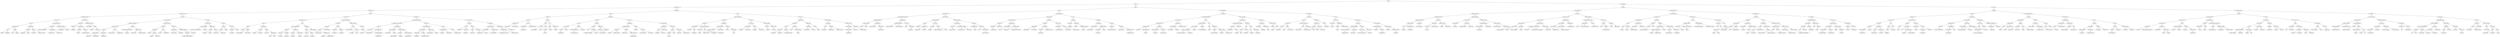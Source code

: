 digraph AVLTree {
"maser" -> "funny";
"funny" -> "concentration";
"concentration" -> "binary fission";
"binary fission" -> "alcoholic cirrhosis";
"alcoholic cirrhosis" -> "additional estrogen";
"additional estrogen" -> "Vernonia oil";
"Vernonia oil" -> "Idaho";
"Idaho" -> "Cephalosporin";
"Cephalosporin" -> "Asia";
"Asia" -> "Alaska";
"Asia" -> "Bangladesh";
"Cephalosporin" -> "Finland";
"Finland" -> "Deer";
"Finland" -> "Georgia";
"Idaho" -> "Muscle Tissue";
"Muscle Tissue" -> "Lake Lake";
"Lake Lake" -> "Kyrgyzstan";
"Lake Lake" -> "Malay";
"Muscle Tissue" -> "Peruvian";
"Peruvian" -> "Overburden";
"Peruvian" -> "Potassium Sorbate";
"Vernonia oil" -> "actinomycotic grain";
"actinomycotic grain" -> "abundance";
"abundance" -> "abdominal compression";
"abundance" -> "ace of diamonds";
"ace of diamonds" -> "academic gown";
"ace of diamonds" -> "acoustic music";
"actinomycotic grain" -> "actual electrical energy";
"actual electrical energy" -> "active ingredient";
"actual electrical energy" -> "adapter";
"additional estrogen" -> "african barn owl";
"african barn owl" -> "adolescence";
"adolescence" -> "adenovirus";
"adenovirus" -> "addressing";
"adolescence" -> "aerobic reaction";
"aerobic reaction" -> "adult loon";
"adult loon" -> "advance";
"aerobic reaction" -> "aerosol can";
"aerosol can" -> "aerospace medicine";
"african barn owl" -> "aggregate pheromone";
"aggregate pheromone" -> "african lungfish";
"aggregate pheromone" -> "airlift";
"airlift" -> "air pump";
"airlift" -> "album cover";
"alcoholic cirrhosis" -> "audience";
"audience" -> "aortic aneurysm";
"aortic aneurysm" -> "anaerobic metabolism";
"anaerobic metabolism" -> "american eagle";
"american eagle" -> "almanac";
"almanac" -> "allergic disease";
"allergic disease" -> "alkyd resin";
"allergic disease" -> "allosteric effect";
"almanac" -> "aluminum bike";
"aluminum bike" -> "amelioration";
"american eagle" -> "amine";
"amine" -> "american tourist";
"amine" -> "amphibian lung";
"anaerobic metabolism" -> "anemone";
"anemone" -> "ancient egyptian astronomer";
"ancient egyptian astronomer" -> "anatomist";
"anemone" -> "antiemetic drug";
"antiemetic drug" -> "anterior wall";
"antiemetic drug" -> "antimony tetroxide";
"aortic aneurysm" -> "artificial substance";
"artificial substance" -> "arid area";
"arid area" -> "apostrophe";
"apostrophe" -> "aphasic";
"apostrophe" -> "approach";
"approach" -> "apparel";
"approach" -> "aquatic frog";
"arid area" -> "artery";
"artery" -> "arm size";
"artery" -> "artificial dam";
"artificial substance" -> "asthmatic";
"asthmatic" -> "asiatic jerboas";
"asiatic jerboas" -> "asexual worker";
"asiatic jerboas" -> "asparagine";
"asthmatic" -> "atmospheric pressure";
"atmospheric pressure" -> "astrophysic";
"astrophysic" -> "atlantic bottlenose dolphin";
"atmospheric pressure" -> "attraction";
"audience" -> "barbell";
"barbell" -> "bacterial carie";
"bacterial carie" -> "axonal cytoplasm";
"axonal cytoplasm" -> "average autumn temperature";
"axonal cytoplasm" -> "baby boy";
"bacterial carie" -> "balance meal";
"balance meal" -> "bagging";
"bagging" -> "bad check";
"bagging" -> "bait fish";
"balance meal" -> "banteng";
"banteng" -> "bank account";
"banteng" -> "banyan tree";
"barbell" -> "basilica";
"basilica" -> "bark owl";
"bark owl" -> "barberry";
"bark owl" -> "barrage";
"basilica" -> "big name";
"big name" -> "bask shark";
"bask shark" -> "beer bottle";
"big name" -> "bigotry";
"binary fission" -> "cattail";
"cattail" -> "canine tooth";
"canine tooth" -> "blue great heron";
"blue great heron" -> "birder";
"birder" -> "binge";
"binge" -> "bind site";
"binge" -> "biomass";
"biomass" -> "biological fitness";
"biomass" -> "biotic variation";
"birder" -> "black mustard";
"black mustard" -> "bison calf";
"bison calf" -> "bisexual";
"bison calf" -> "black locust";
"black mustard" -> "blenny";
"blenny" -> "black skirt";
"blenny" -> "blood relation";
"blood relation" -> "blind";
"blood relation" -> "blouse";
"blue great heron" -> "burr";
"burr" -> "breast augmentation";
"breast augmentation" -> "bonehead";
"bonehead" -> "bone mass";
"bone mass" -> "body odor";
"bonehead" -> "bookmaker";
"bookmaker" -> "bottlenose";
"breast augmentation" -> "brotherhood";
"brotherhood" -> "briarwood";
"briarwood" -> "broadbill";
"brotherhood" -> "brown lemming";
"brown lemming" -> "browser";
"burr" -> "calcification";
"calcification" -> "cabinet";
"cabinet" -> "bursting";
"bursting" -> "c.lactic acid";
"cabinet" -> "cadence";
"cadence" -> "cadmium";
"calcification" -> "calcium deposit";
"calcium deposit" -> "calcium channel";
"calcium deposit" -> "canadian goose";
"canadian goose" -> "camphor";
"canadian goose" -> "canadian resident";
"canine tooth" -> "carnivorous arthropod";
"carnivorous arthropod" -> "car dealer";
"car dealer" -> "capsicum";
"capsicum" -> "capacity";
"capsicum" -> "captive breeding";
"car dealer" -> "carcinoid";
"carcinoid" -> "carbon atom";
"carbon atom" -> "car salesman";
"carcinoid" -> "cardiology";
"cardiology" -> "cargo plane";
"carnivorous arthropod" -> "catabolic reaction";
"catabolic reaction" -> "carpal";
"carpal" -> "carnivorous sponge";
"carpal" -> "cast resin";
"cast resin" -> "case study";
"cast resin" -> "caster";
"catabolic reaction" -> "catenary";
"catenary" -> "cataclysm";
"cattail" -> "coastal city";
"coastal city" -> "chemical pneumonitis";
"chemical pneumonitis" -> "cerebrovascular reactivity";
"cerebrovascular reactivity" -> "cavalry";
"cavalry" -> "caustic soda";
"caustic soda" -> "cattle dog";
"cavalry" -> "cell transformation";
"cell transformation" -> "celestial motion";
"cell transformation" -> "cerebral angiography";
"cerebral angiography" -> "cephalopod eye";
"cerebrovascular reactivity" -> "charge particle";
"charge particle" -> "chain coffee shop";
"chain coffee shop" -> "cervical mucus";
"chain coffee shop" -> "charade";
"charge particle" -> "chemical engineer";
"chemical engineer" -> "checkmate";
"checkmate" -> "charter member";
"checkmate" -> "cheering";
"chemical engineer" -> "chemical metallurgy";
"chemical metallurgy" -> "chemical industry";
"chemical pneumonitis" -> "clavichord";
"clavichord" -> "chronic inflammation";
"chronic inflammation" -> "chinese cabbage";
"chinese cabbage" -> "chicken broth";
"chicken broth" -> "chesterfield";
"chinese cabbage" -> "chlorine";
"chlorine" -> "cholesterol reduction";
"chronic inflammation" -> "cinnamon basil";
"cinnamon basil" -> "cigarette smoke";
"cinnamon basil" -> "clarinet";
"clavichord" -> "closet";
"closet" -> "clinical pathologist";
"clinical pathologist" -> "climacteric";
"clinical pathologist" -> "closed system";
"closet" -> "clutter";
"clutter" -> "coagulation factor";
"coastal city" -> "commercial bank";
"commercial bank" -> "coherence";
"coherence" -> "coconut";
"coconut" -> "cobalt blue";
"coconut" -> "coconut fiber";
"coconut fiber" -> "coelenterate";
"coherence" -> "colonial";
"colonial" -> "cola nut";
"cola nut" -> "collect duct";
"colonial" -> "comeliness";
"comeliness" -> "colorado pinyon";
"comeliness" -> "comfort";
"commercial bank" -> "competitor";
"competitor" -> "common dandelion";
"common dandelion" -> "commissionaire";
"common dandelion" -> "common dormouse";
"common dormouse" -> "common goldfish";
"competitor" -> "completeness";
"completeness" -> "complete protein";
"complete protein" -> "complete blood count test";
"complete protein" -> "complete solution";
"completeness" -> "complex trait";
"concentration" -> "due process";
"due process" -> "crimp";
"crimp" -> "copepod";
"copepod" -> "constant";
"constant" -> "conjoined twin";
"conjoined twin" -> "conic section";
"conjoined twin" -> "conscious choice";
"constant" -> "convener";
"convener" -> "consulting firm";
"consulting firm" -> "contest winner";
"convener" -> "conventional myosin";
"copepod" -> "court case";
"court case" -> "costia";
"costia" -> "corn stalk";
"corn stalk" -> "costal cartilage";
"costia" -> "court";
"court" -> "cough";
"court case" -> "cre";
"cre" -> "cradle";
"cradle" -> "crackling";
"crackling" -> "cowpea";
"cradle" -> "cranium";
"cre" -> "credit account";
"credit account" -> "credulity";
"crimp" -> "diaphragm";
"diaphragm" -> "damper";
"damper" -> "cuscus";
"cuscus" -> "cuban turtle";
"cuban turtle" -> "crimper";
"crimper" -> "crystallisation";
"cuban turtle" -> "cubic ice";
"cuscus" -> "damask";
"damask" -> "cytoskeletal alteration";
"cytoskeletal alteration" -> "cytotoxic reaction";
"damask" -> "damnation";
"damper" -> "deformity";
"deformity" -> "daybook";
"daybook" -> "dawn";
"daybook" -> "death knight";
"deformity" -> "demagogue";
"demagogue" -> "deliverance";
"deliverance" -> "dehydration synthesis";
"demagogue" -> "derailment";
"derailment" -> "density";
"derailment" -> "dermal exposure";
"diaphragm" -> "dissonance";
"dissonance" -> "digitalization";
"digitalization" -> "diffraction grating";
"diffraction grating" -> "difference";
"difference" -> "dictator";
"difference" -> "different cytokine";
"diffraction grating" -> "digester";
"digester" -> "diffusion test";
"digester" -> "digestive bacterium";
"digestive bacterium" -> "digestive gland";
"digitalization" -> "dinghy";
"dinghy" -> "dilettante";
"dinghy" -> "dire wolf";
"dire wolf" -> "dinosaur skeleton";
"dire wolf" -> "dirty money";
"dissonance" -> "dominant plant";
"dominant plant" -> "dog aggression";
"dog aggression" -> "ditty";
"ditty" -> "distributer";
"ditty" -> "dive bird";
"dog aggression" -> "domestic goose";
"dominant plant" -> "drawstring";
"drawstring" -> "drain fly";
"drain fly" -> "doomsday";
"doomsday" -> "donee";
"drain fly" -> "drake";
"drawstring" -> "drug abuse";
"drug abuse" -> "dress code";
"drug abuse" -> "duckweed frond";
"due process" -> "falcon";
"falcon" -> "exact requirement";
"exact requirement" -> "endoderm";
"endoderm" -> "edentate";
"edentate" -> "early mammal";
"early mammal" -> "dyed color";
"early mammal" -> "easel";
"easel" -> "earthenware";
"edentate" -> "electrophoretic difference";
"electrophoretic difference" -> "ejector seat";
"ejector seat" -> "effect";
"ejector seat" -> "electronic ballast";
"electrophoretic difference" -> "emf";
"emf" -> "embroiderer";
"emf" -> "enamel layer";
"endoderm" -> "equilibration";
"equilibration" -> "entoniscid isopod";
"entoniscid isopod" -> "engineer contractor";
"entoniscid isopod" -> "epiphyseal plate";
"equilibration" -> "eutherian";
"eutherian" -> "ethicist";
"eutherian" -> "exact diagnosis";
"exact diagnosis" -> "even";
"exact requirement" -> "extinction";
"extinction" -> "excrete urea";
"excrete urea" -> "excessive heat";
"excessive heat" -> "excellency";
"excessive heat" -> "exclusive club";
"excrete urea" -> "express";
"express" -> "exobiology";
"express" -> "extant reptile";
"extinction" -> "fact sheet office";
"fact sheet office" -> "extrovert";
"extrovert" -> "extrusion";
"fact sheet office" -> "factory worker";
"factory worker" -> "fair trade";
"falcon" -> "flat worm";
"flat worm" -> "field sparrow";
"field sparrow" -> "female tick";
"female tick" -> "feeler";
"feeler" -> "fatty tissue";
"fatty tissue" -> "fat sand rat";
"fatty tissue" -> "featherbed";
"feeler" -> "female cat";
"female cat" -> "female mandarin duck";
"female tick" -> "fever virus";
"fever virus" -> "fervor";
"fever virus" -> "field measurement";
"field measurement" -> "fiddler";
"field sparrow" -> "finger paint";
"finger paint" -> "fight ability";
"fight ability" -> "field technician";
"fight ability" -> "file clerk";
"finger paint" -> "firing";
"firing" -> "fishing";
"flat worm" -> "follow example";
"follow example" -> "flood water";
"flood water" -> "float";
"float" -> "flea market";
"flood water" -> "fluoxetine";
"fluoxetine" -> "fluffy little dog";
"fluoxetine" -> "follicular estradiol";
"follow example" -> "foxglove flower";
"foxglove flower" -> "foreknowledge";
"foreknowledge" -> "foreign minister";
"foreign minister" -> "food additive";
"foreknowledge" -> "forest owl";
"foxglove flower" -> "fringed bat";
"fringed bat" -> "freckle formation";
"funny" -> "infusion";
"infusion" -> "hassle";
"hassle" -> "glide mammal";
"glide mammal" -> "gastrointestinal hormone";
"gastrointestinal hormone" -> "gallbladder disease";
"gallbladder disease" -> "further evidence";
"further evidence" -> "fur seal";
"further evidence" -> "gaiter";
"gallbladder disease" -> "galvanized nail";
"galvanized nail" -> "galvanized metal";
"galvanized nail" -> "gastric bypass";
"gastric bypass" -> "garden spider";
"gastrointestinal hormone" -> "geological map";
"geological map" -> "generalized epilepsy";
"generalized epilepsy" -> "gastropod mollusk";
"generalized epilepsy" -> "generate electricity";
"geological map" -> "german car";
"german car" -> "germ";
"german car" -> "glacial period";
"glacial period" -> "giant panda";
"glide mammal" -> "green gentian";
"green gentian" -> "good food choice";
"good food choice" -> "going";
"going" -> "glycogen";
"going" -> "golden yarrow";
"golden yarrow" -> "golden plover";
"golden yarrow" -> "good book";
"good food choice" -> "governance";
"governance" -> "good team";
"good team" -> "goodbye";
"governance" -> "grating";
"grating" -> "gradient centrifugation";
"grating" -> "greed";
"green gentian" -> "growth potential";
"growth potential" -> "ground turkey";
"ground turkey" -> "green tea";
"green tea" -> "green sea urchin";
"ground turkey" -> "growth hormone deficiency";
"growth hormone deficiency" -> "grow papaya tree";
"growth hormone deficiency" -> "growth plate";
"growth potential" -> "hairpiece";
"hairpiece" -> "hair pigmentation";
"hair pigmentation" -> "gunnel";
"hairpiece" -> "hard liquor";
"hard liquor" -> "hank";
"hard liquor" -> "harsh surfactant";
"harsh surfactant" -> "hard outer shell";
"hassle" -> "human pilot trial";
"human pilot trial" -> "herpes zoster";
"herpes zoster" -> "heart arrhythmia";
"heart arrhythmia" -> "healthy fat";
"healthy fat" -> "headphone";
"headphone" -> "hazardous gas";
"healthy fat" -> "healthy snack";
"heart arrhythmia" -> "helpless kitten";
"helpless kitten" -> "heat dissipation";
"heat dissipation" -> "heat ray";
"helpless kitten" -> "herbivore animal";
"herbivore animal" -> "hemopoiesis";
"herbivore animal" -> "heritable genetic variation";
"herpes zoster" -> "hope chest";
"hope chest" -> "hollyhock";
"hollyhock" -> "highlighting";
"highlighting" -> "high elevation";
"highlighting" -> "hiss cockroach";
"hollyhock" -> "homeostasis";
"homeostasis" -> "holocaust";
"holocaust" -> "home guard";
"homeostasis" -> "homologous structure";
"hope chest" -> "house party";
"house party" -> "hospital doctor";
"hospital doctor" -> "hormonal exposure";
"house party" -> "human";
"human" -> "huge landslide";
"human" -> "human estrogen";
"human pilot trial" -> "ileum";
"ileum" -> "hybrid tea";
"hybrid tea" -> "humectant";
"humectant" -> "hundredth";
"hybrid tea" -> "hypotonicity";
"hypotonicity" -> "hyponym";
"hypotonicity" -> "idiopathic polymyositis";
"idiopathic polymyositis" -> "ice pellet";
"ileum" -> "indexing";
"indexing" -> "impertinence";
"impertinence" -> "immature insect";
"immature insect" -> "immediate food";
"impertinence" -> "indefinite integral";
"indefinite integral" -> "impoundment";
"impoundment" -> "incitement";
"indefinite integral" -> "indent";
"indexing" -> "inequity";
"inequity" -> "indian food";
"indian food" -> "individual microtubule";
"inequity" -> "infinitive";
"infinitive" -> "infant botulism";
"infinitive" -> "information system";
"information system" -> "inflammatory cell";
"infusion" -> "learn disability";
"learn disability" -> "javan rhino";
"javan rhino" -> "intracellular digestion";
"intracellular digestion" -> "intermediate";
"intermediate" -> "innominate bone";
"innominate bone" -> "inguinal hernia";
"inguinal hernia" -> "ingestion";
"inguinal hernia" -> "inhibitory molecule";
"inhibitory molecule" -> "initiator";
"innominate bone" -> "installment";
"installment" -> "inorganic material";
"inorganic material" -> "inspection";
"installment" -> "intercourse";
"intercourse" -> "insurance claim";
"intermediate" -> "intestinal gas";
"intestinal gas" -> "internal receptor";
"internal receptor" -> "intermediation";
"internal receptor" -> "interrupt";
"intestinal gas" -> "intimate interaction";
"intracellular digestion" -> "ironist";
"ironist" -> "investment advisor";
"investment advisor" -> "invasive specie";
"invasive specie" -> "intrinsic semiconductor";
"intrinsic semiconductor" -> "intravenous anesthetic";
"intrinsic semiconductor" -> "introjection";
"invasive specie" -> "invention";
"investment advisor" -> "ionisation";
"ionisation" -> "involuntary smoking";
"ironist" -> "isle";
"isle" -> "irony";
"irony" -> "island";
"isle" -> "jackhammer";
"jackhammer" -> "jacaranda";
"jacaranda" -> "italian researcher";
"jackhammer" -> "japanese secretin";
"japanese secretin" -> "jamboree";
"japanese secretin" -> "japanese woman";
"javan rhino" -> "lacto vegetarian";
"lacto vegetarian" -> "juvenile osprey";
"juvenile osprey" -> "junior exploration company";
"junior exploration company" -> "joint pain";
"joint pain" -> "jellyfish bloom";
"joint pain" -> "journey";
"junior exploration company" -> "jurisprudence";
"juvenile osprey" -> "kibbutznik";
"kibbutznik" -> "ken";
"ken" -> "keloid";
"keloid" -> "kaolinite";
"keloid" -> "kelp";
"ken" -> "key factor";
"kibbutznik" -> "kraft";
"kraft" -> "kilt";
"kilt" -> "kilocalorie";
"kilt" -> "kniphofia";
"kraft" -> "labyrinthodont";
"labyrinthodont" -> "kudzu plant";
"lacto vegetarian" -> "large wave";
"large wave" -> "lantern slide";
"lantern slide" -> "lamentation";
"lamentation" -> "landholder";
"lantern slide" -> "large paper mill";
"large paper mill" -> "lapse";
"large wave" -> "larval mosquito";
"larval mosquito" -> "larkspur";
"larval mosquito" -> "lathe";
"lathe" -> "league";
"learn disability" -> "long drought";
"long drought" -> "limestone";
"limestone" -> "leucine";
"leucine" -> "leg oedema";
"leg oedema" -> "leek root";
"leek root" -> "leftover food";
"leg oedema" -> "lender";
"lender" -> "lemur";
"lender" -> "lesser omentum";
"leucine" -> "life table construction";
"life table construction" -> "level";
"level" -> "leukaemia cutis";
"level" -> "liability insurance";
"life table construction" -> "light beam";
"light beam" -> "liger";
"light beam" -> "liking";
"limestone" -> "living trust";
"living trust" -> "literary study";
"literary study" -> "liquid fat";
"liquid fat" -> "liquid soap";
"literary study" -> "liver cancer";
"living trust" -> "loafer";
"loafer" -> "local sheriff";
"long drought" -> "macho";
"macho" -> "lunch break";
"lunch break" -> "lower eyelid";
"lower eyelid" -> "lunation";
"lunch break" -> "lyophilisation";
"lyophilisation" -> "lung fish";
"lung fish" -> "luster";
"lyophilisation" -> "lysosomal enzyme";
"macho" -> "many aspect";
"many aspect" -> "major issue";
"major issue" -> "magnificent garden";
"magnificent garden" -> "magnesium compound";
"magnesium compound" -> "magazine article";
"magnificent garden" -> "magnolia tree";
"magnolia tree" -> "main clause";
"major issue" -> "mandola";
"mandola" -> "male tortoise";
"male tortoise" -> "major natural disaster";
"male tortoise" -> "manakin";
"mandola" -> "manure worm";
"many aspect" -> "marine iguana";
"marine iguana" -> "many predatory bird";
"many predatory bird" -> "many firm";
"many predatory bird" -> "map maker";
"map maker" -> "map projection";
"marine iguana" -> "marital property";
"marital property" -> "mariposa";
"marital property" -> "marriage ceremony";
"marriage ceremony" -> "martyring";
"maser" -> "remuneration";
"remuneration" -> "oft drink";
"oft drink" -> "mountain biking";
"mountain biking" -> "mineralogical factor";
"mineralogical factor" -> "mental impairment";
"mental impairment" -> "medical receptionist";
"medical receptionist" -> "measles vaccine";
"measles vaccine" -> "meal";
"meal" -> "mealybug";
"measles vaccine" -> "mechanical energy";
"mechanical energy" -> "medical care";
"medical receptionist" -> "meningocele";
"meningocele" -> "memory disorder";
"mental impairment" -> "millennium";
"millennium" -> "middle west";
"middle west" -> "metro area";
"metro area" -> "mercury";
"middle west" -> "migratory salmon";
"millennium" -> "mineral resource";
"mineral resource" -> "mineral";
"mineral resource" -> "mineral water";
"mineralogical factor" -> "modern technique";
"modern technique" -> "mitral stenosis";
"mitral stenosis" -> "mite predator";
"mite predator" -> "mite spider";
"mitral stenosis" -> "mobile home";
"mobile home" -> "miyoshi dystrophy";
"mobile home" -> "modern ape";
"modern technique" -> "monosaturated oil";
"monosaturated oil" -> "molecular phylogeny";
"molecular phylogeny" -> "mold contamination";
"mold contamination" -> "mold growth";
"molecular phylogeny" -> "money changer";
"monosaturated oil" -> "motion sickness";
"motion sickness" -> "most major market";
"motion sickness" -> "mountain beaver";
"mountain biking" -> "nitric acid";
"nitric acid" -> "nemertean worm";
"nemertean worm" -> "mystery writer";
"mystery writer" -> "multiple organ";
"multiple organ" -> "movie ticket";
"movie ticket" -> "movement protein";
"movie ticket" -> "mullet";
"multiple organ" -> "muscle fibre";
"muscle fibre" -> "muscle contraction";
"muscle fibre" -> "mussel";
"mystery writer" -> "natural mortality";
"natural mortality" -> "national park service biologist";
"national park service biologist" -> "narrow jaw";
"national park service biologist" -> "national park service employee";
"natural mortality" -> "natural vitamin";
"natural vitamin" -> "natural sleep";
"natural vitamin" -> "neighbourhood";
"nemertean worm" -> "newborn squirrel";
"newborn squirrel" -> "new technique";
"new technique" -> "new criticism";
"new criticism" -> "neovascular glaucoma";
"new technique" -> "newborn offspring";
"newborn squirrel" -> "newspaper ad";
"newspaper ad" -> "nicotine addiction";
"nitric acid" -> "nuclear envelope";
"nuclear envelope" -> "north korean government";
"north korean government" -> "nomenclature";
"nomenclature" -> "node";
"nomenclature" -> "north america member";
"north korean government" -> "notion";
"notion" -> "northern bettong";
"nuclear envelope" -> "ocean liner";
"ocean liner" -> "nurture";
"nurture" -> "nude";
"nurture" -> "obedience";
"obedience" -> "obstetrical delivery";
"ocean liner" -> "odometer";
"odometer" -> "oddity";
"odometer" -> "office product";
"oft drink" -> "plant taxonomist";
"plant taxonomist" -> "petroleum coke";
"petroleum coke" -> "osteostracan";
"osteostracan" -> "ordinary light";
"ordinary light" -> "olefin";
"olefin" -> "oiler";
"oiler" -> "oil pump";
"olefin" -> "onion ring";
"onion ring" -> "omelet";
"onion ring" -> "oolithic limestone";
"ordinary light" -> "osmotic laxative";
"osmotic laxative" -> "organic amine";
"osmotic laxative" -> "osteoarthritis";
"osteostracan" -> "oyster reef";
"oyster reef" -> "overdrive";
"overdrive" -> "overcoat";
"overcoat" -> "other neighbor country";
"overdrive" -> "oxtail";
"oyster reef" -> "passage";
"passage" -> "parkinsonian tremor";
"parkinsonian tremor" -> "papaverine hydrochloride";
"papaverine hydrochloride" -> "panting";
"papaverine hydrochloride" -> "papillary tumor";
"parkinsonian tremor" -> "parson";
"passage" -> "pedestrian bridge";
"pedestrian bridge" -> "patch test";
"patch test" -> "pattern baldness";
"pedestrian bridge" -> "persian clover";
"persian clover" -> "penal facility";
"petroleum coke" -> "phycocyanin";
"phycocyanin" -> "photo";
"photo" -> "philippine colugo";
"philippine colugo" -> "phenytoin";
"phenytoin" -> "peyote";
"philippine colugo" -> "phosphorescent substance";
"phosphorescent substance" -> "phoner";
"photo" -> "photolithography";
"photolithography" -> "photoexcited rhodopsin";
"photolithography" -> "photosynthetic protein";
"phycocyanin" -> "pit bull puppy";
"pit bull puppy" -> "pileus cloud";
"pileus cloud" -> "pika";
"pileus cloud" -> "pip";
"pit bull puppy" -> "pita";
"pita" -> "planarian";
"plant taxonomist" -> "public speaker";
"public speaker" -> "possessive";
"possessive" -> "pomology";
"pomology" -> "policy maker";
"policy maker" -> "plunder";
"plunder" -> "playing sport";
"playing sport" -> "planter";
"playing sport" -> "plume";
"plunder" -> "pneumoconiosis";
"policy maker" -> "pollywog";
"pollywog" -> "poll";
"pollywog" -> "polyethylene wax";
"pomology" -> "position paper";
"position paper" -> "porcupine fish";
"porcupine fish" -> "pork loin";
"position paper" -> "positive phototropism";
"positive phototropism" -> "positron";
"possessive" -> "press";
"press" -> "predictability";
"predictability" -> "praise";
"praise" -> "potion";
"potion" -> "potash";
"potion" -> "poverty level";
"praise" -> "precipitable water";
"predictability" -> "prenatal vitamin";
"prenatal vitamin" -> "preseason";
"press" -> "proliferative activity";
"proliferative activity" -> "professional service";
"professional service" -> "probe";
"probe" -> "primary enuresis";
"probe" -> "production supervisor";
"professional service" -> "projector";
"projector" -> "prokaryotic organism";
"proliferative activity" -> "protective cover";
"protective cover" -> "promissory note";
"promissory note" -> "prolong heavy rain";
"protective cover" -> "public discussion";
"public discussion" -> "protogynous hermaphrodite";
"public speaker" -> "quicksand";
"quicksand" -> "purified phospholipid";
"purified phospholipid" -> "pure styrene";
"pure styrene" -> "pure metal";
"pure metal" -> "pug";
"pure metal" -> "pure sarin";
"pure styrene" -> "purgatory";
"purgatory" -> "purified blood";
"purified phospholipid" -> "pyruvate kinase";
"pyruvate kinase" -> "putt";
"pyruvate kinase" -> "quadrille";
"quadrille" -> "query";
"quicksand" -> "red currant";
"red currant" -> "rational function";
"rational function" -> "radio broadcast";
"radio broadcast" -> "quotation mark";
"quotation mark" -> "radial parenchyma";
"radio broadcast" -> "railroad tie";
"railroad tie" -> "randomisation";
"rational function" -> "recessive disorder";
"recessive disorder" -> "rebuff";
"recessive disorder" -> "rectal fissure";
"rectal fissure" -> "red bone";
"red currant" -> "reincarnation";
"reincarnation" -> "redeemer";
"redeemer" -> "red wine";
"redeemer" -> "regurgitation";
"reincarnation" -> "relevance";
"remuneration" -> "stricture";
"stricture" -> "single file";
"single file" -> "sea hare";
"sea hare" -> "rubefacient";
"rubefacient" -> "rocket motor";
"rocket motor" -> "resultant";
"resultant" -> "repressor";
"repressor" -> "renal disturbance";
"renal disturbance" -> "representation";
"repressor" -> "rest stop";
"resultant" -> "rhododendron";
"rhododendron" -> "reticule";
"reticule" -> "rhinotracheitis";
"rhododendron" -> "risky behavior";
"risky behavior" -> "rift valley";
"risky behavior" -> "roadblock";
"rocket motor" -> "rout";
"rout" -> "rondo";
"rondo" -> "roebuck";
"rondo" -> "roundtable";
"rout" -> "rowdy";
"rubefacient" -> "sanctimoniousness";
"sanctimoniousness" -> "rucksack";
"rucksack" -> "ruble";
"ruble" -> "ruby";
"rucksack" -> "sailivary gland";
"sailivary gland" -> "rye";
"sailivary gland" -> "salivary bicarbonate";
"salivary bicarbonate" -> "salad bar";
"salivary bicarbonate" -> "salivary secretion";
"sanctimoniousness" -> "schematic";
"schematic" -> "sand particle";
"sand particle" -> "sarcasm";
"schematic" -> "sea bird";
"sea bird" -> "scrotal implant";
"scrotal implant" -> "scrub typhus";
"sea bird" -> "sea breeze";
"sea hare" -> "sharps injury";
"sharps injury" -> "semiautomatic";
"semiautomatic" -> "sedimentation";
"sedimentation" -> "sea slug";
"sea slug" -> "second important factor";
"sedimentation" -> "self confidence";
"self confidence" -> "selective force";
"selective force" -> "seed supplier";
"self confidence" -> "selva";
"semiautomatic" -> "septic shock";
"septic shock" -> "sense of purpose";
"sense of purpose" -> "semiautomatic firearm";
"sense of purpose" -> "separator";
"septic shock" -> "sexual exploitation";
"sexual exploitation" -> "severe emphysema";
"severe emphysema" -> "service clean company";
"sexual exploitation" -> "shamrock";
"sharps injury" -> "sign language";
"sign language" -> "show window";
"show window" -> "shiver";
"show window" -> "showtime";
"sign language" -> "significant mortality factor";
"significant mortality factor" -> "signal pathway";
"signal pathway" -> "sign process";
"significant mortality factor" -> "silverpoint";
"single file" -> "spasmodic dysphonia";
"spasmodic dysphonia" -> "sociology";
"sociology" -> "small building";
"small building" -> "sledgehammer";
"sledgehammer" -> "slang";
"slang" -> "skidder";
"sledgehammer" -> "sleep study result";
"sleep study result" -> "small";
"small building" -> "snapshot";
"snapshot" -> "smut fungi";
"smut fungi" -> "small colony";
"smut fungi" -> "snake venom";
"snapshot" -> "snitch";
"snitch" -> "sniper";
"snitch" -> "social anthropology";
"sociology" -> "sorbate";
"sorbate" -> "sodium azide";
"sodium azide" -> "sockeye salmon";
"sodium azide" -> "solitary dolphin";
"solitary dolphin" -> "soil moisture level";
"solitary dolphin" -> "solvent extraction";
"sorbate" -> "souring";
"souring" -> "source";
"souring" -> "spasm";
"spasm" -> "souvenir";
"spasmodic dysphonia" -> "splice variant";
"splice variant" -> "specimen plant";
"specimen plant" -> "specific enzyme";
"specific enzyme" -> "speak";
"specific enzyme" -> "specific mechanism";
"specimen plant" -> "speech pattern";
"speech pattern" -> "spectacle";
"spectacle" -> "spectacled caiman";
"speech pattern" -> "spit";
"spit" -> "spiritual rebirth";
"splice variant" -> "stead";
"stead" -> "standstill";
"standstill" -> "squash plant";
"squash plant" -> "springbok player";
"springbok player" -> "spot skunk";
"squash plant" -> "stagnant water";
"stagnant water" -> "standard deviation";
"standstill" -> "stardust";
"stardust" -> "star magnolia";
"stardust" -> "statutory law";
"stead" -> "stooge";
"stooge" -> "stitcher";
"stitcher" -> "stem cell";
"stem cell" -> "steroid hormone";
"stitcher" -> "stone marten";
"stooge" -> "strange creature";
"strange creature" -> "storm water";
"strange creature" -> "streptococci";
"stricture" -> "twentieth century";
"twentieth century" -> "tellurium";
"tellurium" -> "systemic steroid";
"systemic steroid" -> "sunflower seed";
"sunflower seed" -> "suburban area";
"suburban area" -> "studentship";
"studentship" -> "stridor";
"studentship" -> "subconjunctival hemorrhage";
"suburban area" -> "suicidal cell";
"suicidal cell" -> "suggestion box";
"suicidal cell" -> "summer solstice";
"summer solstice" -> "sumac";
"summer solstice" -> "sunburst";
"sunflower seed" -> "swank";
"swank" -> "surgical contraception";
"surgical contraception" -> "sunscreen";
"surgical contraception" -> "surround";
"swank" -> "swordtail";
"swordtail" -> "sweet cider";
"swordtail" -> "system mechanic";
"system mechanic" -> "synchronicity";
"systemic steroid" -> "teaching method";
"teaching method" -> "tall man";
"tall man" -> "tabulate coral";
"tabulate coral" -> "t tubule";
"tall man" -> "tautog";
"tautog" -> "teacher";
"teaching method" -> "telecommunications software";
"telecommunications software" -> "teacup";
"teacup" -> "teddy bear hamster";
"telecommunications software" -> "telephone exchange";
"telephone exchange" -> "telemarketing";
"telephone exchange" -> "television antenna";
"tellurium" -> "toddler";
"toddler" -> "throat warbler";
"throat warbler" -> "tetanus toxin";
"tetanus toxin" -> "tenon";
"tenon" -> "temporal relationship";
"temporal relationship" -> "tellurium hydride";
"temporal relationship" -> "temporality";
"tenon" -> "termite worker";
"termite worker" -> "teraflop";
"termite worker" -> "test";
"tetanus toxin" -> "thirsty traveler";
"thirsty traveler" -> "thick stem";
"thirsty traveler" -> "threadworm";
"throat warbler" -> "tiger moth";
"tiger moth" -> "thymidine";
"thymidine" -> "tibial rotation";
"tiger moth" -> "tinea nigra";
"tinea nigra" -> "time zone";
"tinea nigra" -> "tiny bulb";
"toddler" -> "transverse wave";
"transverse wave" -> "torero";
"torero" -> "tongue skink";
"tongue skink" -> "toil";
"tongue skink" -> "toothed whale";
"torero" -> "trained worker";
"trained worker" -> "tracheophyte";
"tracheophyte" -> "trace gas";
"tracheophyte" -> "train station";
"trained worker" -> "transduction";
"transduction" -> "trance";
"transduction" -> "transfer rate";
"transverse wave" -> "trophoblast";
"trophoblast" -> "trilogy";
"trilogy" -> "travel reservation";
"trilogy" -> "troche";
"trophoblast" -> "true crab";
"true crab" -> "tropical plant";
"twentieth century" -> "vitrification";
"vitrification" -> "various chemical";
"various chemical" -> "underexposure";
"underexposure" -> "ultraviolet energy";
"ultraviolet energy" -> "typewriter carriage";
"typewriter carriage" -> "typewriter keyboard";
"ultraviolet energy" -> "unconditioned muscle";
"underexposure" -> "urban neighborhood";
"urban neighborhood" -> "upland";
"upland" -> "undigested material";
"urban neighborhood" -> "urodele";
"urodele" -> "urinary tract infection";
"urinary tract infection" -> "urethra";
"urodele" -> "valse";
"valse" -> "vacancy";
"valse" -> "var";
"various chemical" -> "visceral hemangioma";
"visceral hemangioma" -> "venous ulcer";
"venous ulcer" -> "vegetative cell";
"vegetative cell" -> "various habitat";
"various habitat" -> "various fungus";
"vegetative cell" -> "velvet worm";
"venous ulcer" -> "viral hepatitis";
"viral hepatitis" -> "viral gastroenteritis";
"viral hepatitis" -> "viral reproduction";
"visceral hemangioma" -> "visual aspect";
"visual aspect" -> "visceral sense";
"visceral sense" -> "vise";
"visual aspect" -> "vitamin s";
"vitamin s" -> "visual deprivation";
"vitrification" -> "white page";
"white page" -> "waterfront property";
"waterfront property" -> "water management";
"water management" -> "warm ocean temperature";
"warm ocean temperature" -> "waistband";
"waistband" -> "volt";
"waistband" -> "wake";
"warm ocean temperature" -> "watch glass";
"watch glass" -> "warm weather";
"watch glass" -> "water loss";
"water management" -> "water plant";
"water plant" -> "water molecule";
"water molecule" -> "water melon";
"water plant" -> "water shortage";
"waterfront property" -> "whale mother";
"whale mother" -> "wedding day";
"wedding day" -> "weasel";
"weasel" -> "web browser";
"wedding day" -> "wet dream";
"whale mother" -> "white bead";
"white bead" -> "wheel tree";
"white bead" -> "white clover";
"white clover" -> "white eye";
"white page" -> "wild silk";
"wild silk" -> "wild garlic";
"wild garlic" -> "whizz";
"whizz" -> "white sunlight";
"whizz" -> "widespread conifer";
"wild garlic" -> "wild orangutan";
"wild silk" -> "yellow coloration";
"yellow coloration" -> "wired";
"wired" -> "windy weather";
"yellow coloration" -> "young lady";
"young lady" -> "yokel";
"yokel" -> "yellow jacket";
"yokel" -> "young adult";
"young lady" -> "zoning";
"zoning" -> "zigzag";
}